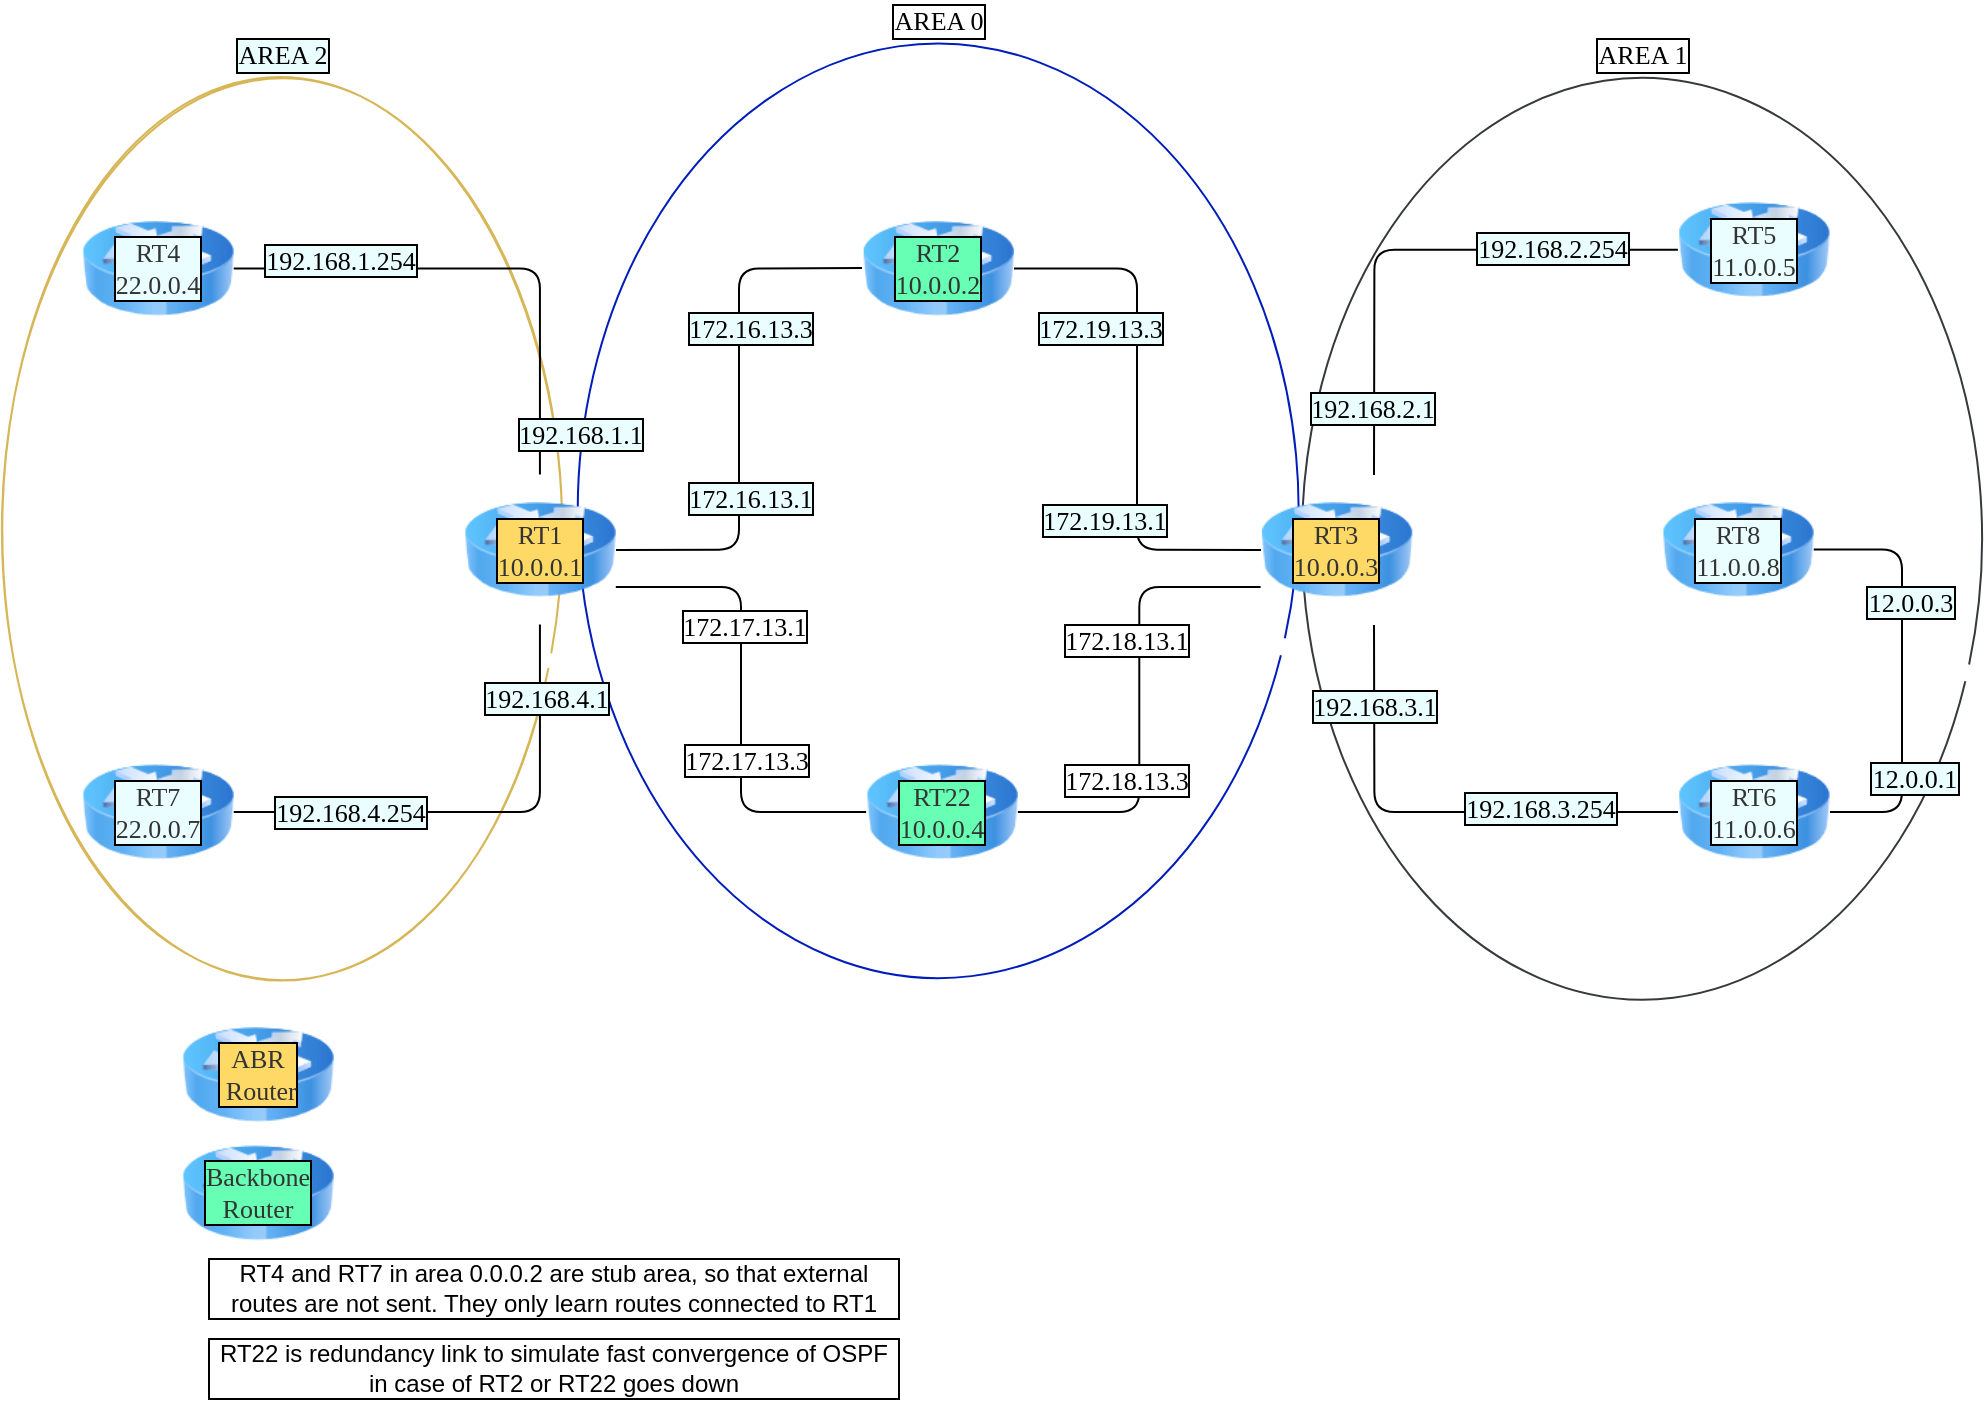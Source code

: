 <mxfile version="16.4.0" type="device"><diagram id="sknYTzCvkVmYRlzFnFaL" name="Page-1"><mxGraphModel dx="1280" dy="789" grid="1" gridSize="10" guides="1" tooltips="1" connect="1" arrows="1" fold="1" page="1" pageScale="1" pageWidth="1169" pageHeight="827" background="#ffffff" math="0" shadow="0"><root><mxCell id="0"/><mxCell id="1" parent="0"/><mxCell id="1-wrnnb3XlAdEwyxX-QI-50" value="AREA 2" style="verticalLabelPosition=top;verticalAlign=bottom;html=1;shape=mxgraph.basic.arc;startAngle=0.3;endAngle=0.294;labelBackgroundColor=#EBFEFF;labelBorderColor=default;fontFamily=Verdana;fontSize=13;fillColor=#fff2cc;strokeColor=#d6b656;strokeWidth=1;labelPosition=center;align=center;shadow=0;sketch=1;gradientColor=#3399FF;" parent="1" vertex="1"><mxGeometry x="90" y="150" width="280" height="451.3" as="geometry"/></mxCell><mxCell id="1-wrnnb3XlAdEwyxX-QI-51" value="&lt;font color=&quot;#000000&quot;&gt;AREA 0&lt;/font&gt;" style="verticalLabelPosition=top;verticalAlign=bottom;html=1;shape=mxgraph.basic.arc;startAngle=0.3;endAngle=0.294;labelBackgroundColor=none;labelBorderColor=default;fontFamily=Verdana;fontSize=13;fillColor=#0050ef;strokeColor=#001DBC;fontColor=#ffffff;labelPosition=center;align=center;" parent="1" vertex="1"><mxGeometry x="377.93" y="132.8" width="360.34" height="467.2" as="geometry"/></mxCell><mxCell id="1-wrnnb3XlAdEwyxX-QI-52" value="AREA 1" style="verticalLabelPosition=top;verticalAlign=bottom;html=1;shape=mxgraph.basic.arc;startAngle=0.3;endAngle=0.294;labelBackgroundColor=none;labelBorderColor=default;fontFamily=Verdana;fontSize=13;fillColor=#ffff88;strokeColor=#36393d;gradientColor=#C4FF8A;labelPosition=center;align=center;" parent="1" vertex="1"><mxGeometry x="740" y="150" width="340" height="460.79" as="geometry"/></mxCell><mxCell id="1-wrnnb3XlAdEwyxX-QI-8" value="RT7&lt;br&gt;22.0.0.7" style="image;html=1;image=img/lib/clip_art/networking/Router_Icon_128x128.png;sketch=0;fillColor=#f5f5f5;fontColor=#333333;strokeColor=default;fontSize=13;fontFamily=Verdana;whiteSpace=wrap;spacing=0;strokeWidth=0;backgroundOutline=0;comic=0;enumerate=0;metaEdit=0;fixDash=1;snapToPoint=1;fontStyle=0;verticalAlign=middle;labelPosition=center;verticalLabelPosition=middle;align=center;labelBorderColor=default;labelBackgroundColor=#EBFEFF;" parent="1" vertex="1"><mxGeometry x="130.008" y="479.488" width="75.862" height="74.961" as="geometry"/></mxCell><mxCell id="1-wrnnb3XlAdEwyxX-QI-9" value="RT4&lt;br&gt;22.0.0.4" style="image;html=1;image=img/lib/clip_art/networking/Router_Icon_128x128.png;sketch=0;fillColor=#f5f5f5;fontColor=#333333;strokeColor=default;fontSize=13;fontFamily=Verdana;whiteSpace=wrap;spacing=0;strokeWidth=0;backgroundOutline=0;comic=0;enumerate=0;metaEdit=0;fixDash=1;snapToPoint=1;fontStyle=0;verticalAlign=middle;labelPosition=center;verticalLabelPosition=middle;align=center;labelBorderColor=default;labelBackgroundColor=#EBFEFF;" parent="1" vertex="1"><mxGeometry x="130.004" y="207.756" width="75.862" height="74.961" as="geometry"/></mxCell><mxCell id="1-wrnnb3XlAdEwyxX-QI-10" value="RT1&lt;br style=&quot;font-size: 13px;&quot;&gt;10.0.0.1" style="image;html=1;image=img/lib/clip_art/networking/Router_Icon_128x128.png;sketch=0;fillColor=#f5f5f5;fontColor=#333333;strokeColor=default;fontSize=13;fontFamily=Verdana;whiteSpace=wrap;spacing=0;strokeWidth=0;backgroundOutline=0;comic=0;enumerate=0;metaEdit=0;fixDash=1;snapToPoint=1;fontStyle=0;verticalAlign=middle;align=center;labelPosition=center;verticalLabelPosition=middle;labelBorderColor=default;labelBackgroundColor=#FFD966;" parent="1" vertex="1"><mxGeometry x="321.034" y="348.307" width="75.862" height="74.961" as="geometry"/></mxCell><mxCell id="1-wrnnb3XlAdEwyxX-QI-28" style="edgeStyle=elbowEdgeStyle;rounded=1;orthogonalLoop=1;jettySize=auto;html=1;exitX=1;exitY=0.5;exitDx=0;exitDy=0;entryX=0.5;entryY=1;entryDx=0;entryDy=0;startArrow=none;startFill=0;endArrow=none;endFill=0;fontFamily=Verdana;fontSize=13;fontStyle=0;spacing=0;verticalAlign=middle;labelBorderColor=default;labelBackgroundColor=#EBFEFF;" parent="1" source="1-wrnnb3XlAdEwyxX-QI-8" target="1-wrnnb3XlAdEwyxX-QI-10" edge="1"><mxGeometry relative="1" as="geometry"><Array as="points"><mxPoint x="358.966" y="470.118"/></Array></mxGeometry></mxCell><mxCell id="1-wrnnb3XlAdEwyxX-QI-38" value="192.168.4.254" style="edgeLabel;html=1;align=center;verticalAlign=middle;resizable=0;points=[];fontSize=13;fontFamily=Verdana;fontStyle=0;labelBorderColor=default;labelBackgroundColor=#EBFEFF;" parent="1-wrnnb3XlAdEwyxX-QI-28" vertex="1" connectable="0"><mxGeometry x="-0.535" relative="1" as="geometry"><mxPoint as="offset"/></mxGeometry></mxCell><mxCell id="1-wrnnb3XlAdEwyxX-QI-39" value="192.168.4.1" style="edgeLabel;html=1;align=center;verticalAlign=middle;resizable=0;points=[];fontSize=13;fontFamily=Verdana;fontStyle=0;labelBorderColor=default;labelBackgroundColor=#EBFEFF;" parent="1-wrnnb3XlAdEwyxX-QI-28" vertex="1" connectable="0"><mxGeometry x="0.705" y="-3" relative="1" as="geometry"><mxPoint as="offset"/></mxGeometry></mxCell><mxCell id="1-wrnnb3XlAdEwyxX-QI-25" style="edgeStyle=elbowEdgeStyle;rounded=1;orthogonalLoop=1;jettySize=auto;html=1;exitX=1;exitY=0.5;exitDx=0;exitDy=0;startArrow=none;startFill=0;endArrow=none;endFill=0;entryX=0.5;entryY=0;entryDx=0;entryDy=0;fontFamily=Verdana;fontSize=13;fontStyle=0;spacing=0;verticalAlign=middle;labelBorderColor=default;labelBackgroundColor=#EBFEFF;" parent="1" source="1-wrnnb3XlAdEwyxX-QI-9" target="1-wrnnb3XlAdEwyxX-QI-10" edge="1"><mxGeometry relative="1" as="geometry"><Array as="points"><mxPoint x="358.966" y="320.197"/></Array></mxGeometry></mxCell><mxCell id="1-wrnnb3XlAdEwyxX-QI-26" value="192.168.1.254" style="edgeLabel;html=1;align=center;verticalAlign=middle;resizable=0;points=[];fontFamily=Verdana;fontSize=13;fontStyle=0;spacing=0;labelBorderColor=default;labelBackgroundColor=#EBFEFF;" parent="1-wrnnb3XlAdEwyxX-QI-25" vertex="1" connectable="0"><mxGeometry x="-0.243" y="-1" relative="1" as="geometry"><mxPoint x="-44" y="-5" as="offset"/></mxGeometry></mxCell><mxCell id="1-wrnnb3XlAdEwyxX-QI-27" value="192.168.1.1" style="edgeLabel;html=1;align=center;verticalAlign=middle;resizable=0;points=[];fontFamily=Verdana;fontSize=13;fontStyle=0;spacing=0;labelBorderColor=default;labelBackgroundColor=#EBFEFF;" parent="1-wrnnb3XlAdEwyxX-QI-25" vertex="1" connectable="0"><mxGeometry x="0.643" y="4" relative="1" as="geometry"><mxPoint x="16" y="25" as="offset"/></mxGeometry></mxCell><mxCell id="1-wrnnb3XlAdEwyxX-QI-11" value="RT2&lt;br style=&quot;font-size: 13px;&quot;&gt;10.0.0.2" style="image;html=1;image=img/lib/clip_art/networking/Router_Icon_128x128.png;sketch=0;fillColor=#f5f5f5;fontColor=#333333;strokeColor=default;fontSize=13;fontFamily=Verdana;whiteSpace=wrap;spacing=0;strokeWidth=0;backgroundOutline=0;comic=0;enumerate=0;metaEdit=0;fixDash=1;snapToPoint=1;fontStyle=0;verticalAlign=middle;labelPosition=center;verticalLabelPosition=middle;align=center;labelBorderColor=default;labelBackgroundColor=#66FFB3;" parent="1" vertex="1"><mxGeometry x="520.172" y="207.756" width="75.862" height="74.961" as="geometry"/></mxCell><mxCell id="1-wrnnb3XlAdEwyxX-QI-29" style="edgeStyle=elbowEdgeStyle;rounded=1;orthogonalLoop=1;jettySize=auto;html=1;startArrow=none;startFill=0;endArrow=none;endFill=0;fontFamily=Verdana;fontSize=13;fontStyle=0;spacing=0;verticalAlign=middle;labelBorderColor=default;labelBackgroundColor=#EBFEFF;" parent="1" source="1-wrnnb3XlAdEwyxX-QI-10" target="1-wrnnb3XlAdEwyxX-QI-11" edge="1"><mxGeometry relative="1" as="geometry"/></mxCell><mxCell id="1-wrnnb3XlAdEwyxX-QI-42" value="172.16.13.1" style="edgeLabel;html=1;align=center;verticalAlign=middle;resizable=0;points=[];fontSize=13;fontFamily=Verdana;fontStyle=0;labelBorderColor=default;labelBackgroundColor=#EBFEFF;" parent="1-wrnnb3XlAdEwyxX-QI-29" vertex="1" connectable="0"><mxGeometry x="-0.345" y="2" relative="1" as="geometry"><mxPoint x="7" y="-1" as="offset"/></mxGeometry></mxCell><mxCell id="1-wrnnb3XlAdEwyxX-QI-43" value="172.16.13.3" style="edgeLabel;html=1;align=center;verticalAlign=middle;resizable=0;points=[];fontSize=13;fontFamily=Verdana;fontStyle=0;labelBorderColor=default;labelBackgroundColor=#EBFEFF;" parent="1-wrnnb3XlAdEwyxX-QI-29" vertex="1" connectable="0"><mxGeometry x="0.709" y="2" relative="1" as="geometry"><mxPoint x="-18" y="32" as="offset"/></mxGeometry></mxCell><mxCell id="1-wrnnb3XlAdEwyxX-QI-12" value="RT3&lt;br style=&quot;font-size: 13px;&quot;&gt;10.0.0.3" style="image;html=1;image=img/lib/clip_art/networking/Router_Icon_128x128.png;sketch=0;fillColor=#f5f5f5;fontColor=#333333;strokeColor=default;fontSize=13;fontFamily=Verdana;whiteSpace=wrap;spacing=0;strokeWidth=0;backgroundOutline=0;comic=0;enumerate=0;metaEdit=0;fixDash=1;snapToPoint=1;fontStyle=0;imageBackground=none;verticalAlign=middle;labelPosition=center;verticalLabelPosition=middle;align=center;labelBorderColor=default;labelBackgroundColor=#FFD966;" parent="1" vertex="1"><mxGeometry x="719.31" y="348.307" width="75.862" height="74.961" as="geometry"/></mxCell><mxCell id="1-wrnnb3XlAdEwyxX-QI-30" style="edgeStyle=elbowEdgeStyle;rounded=1;orthogonalLoop=1;jettySize=auto;html=1;exitX=1;exitY=0.5;exitDx=0;exitDy=0;startArrow=none;startFill=0;endArrow=none;endFill=0;fontFamily=Verdana;fontSize=13;fontStyle=0;spacing=0;verticalAlign=middle;labelBorderColor=default;labelBackgroundColor=#EBFEFF;" parent="1" source="1-wrnnb3XlAdEwyxX-QI-11" target="1-wrnnb3XlAdEwyxX-QI-12" edge="1"><mxGeometry relative="1" as="geometry"/></mxCell><mxCell id="1-wrnnb3XlAdEwyxX-QI-44" value="172.19.13.3" style="edgeLabel;html=1;align=center;verticalAlign=middle;resizable=0;points=[];fontSize=13;fontFamily=Verdana;fontStyle=0;labelBorderColor=default;labelBackgroundColor=#EBFEFF;" parent="1-wrnnb3XlAdEwyxX-QI-30" vertex="1" connectable="0"><mxGeometry x="-0.675" y="2" relative="1" as="geometry"><mxPoint y="32" as="offset"/></mxGeometry></mxCell><mxCell id="1-wrnnb3XlAdEwyxX-QI-45" value="172.19.13.1" style="edgeLabel;html=1;align=center;verticalAlign=middle;resizable=0;points=[];fontSize=13;fontFamily=Verdana;fontStyle=0;labelBorderColor=default;labelBackgroundColor=#EBFEFF;" parent="1-wrnnb3XlAdEwyxX-QI-30" vertex="1" connectable="0"><mxGeometry x="0.795" y="-1" relative="1" as="geometry"><mxPoint x="-52" y="-16" as="offset"/></mxGeometry></mxCell><mxCell id="1-wrnnb3XlAdEwyxX-QI-13" value="RT5&lt;br&gt;11.0.0.5" style="image;html=1;image=img/lib/clip_art/networking/Router_Icon_128x128.png;sketch=0;fillColor=#f5f5f5;fontColor=#333333;strokeColor=default;fontSize=13;fontFamily=Verdana;whiteSpace=wrap;spacing=0;strokeWidth=0;backgroundOutline=0;comic=0;enumerate=0;metaEdit=0;fixDash=1;snapToPoint=1;fontStyle=0;verticalAlign=middle;labelPosition=center;verticalLabelPosition=middle;align=center;labelBorderColor=default;labelBackgroundColor=#EBFEFF;" parent="1" vertex="1"><mxGeometry x="927.931" y="198.386" width="75.862" height="74.961" as="geometry"/></mxCell><mxCell id="1-wrnnb3XlAdEwyxX-QI-32" style="edgeStyle=elbowEdgeStyle;rounded=1;orthogonalLoop=1;jettySize=auto;html=1;entryX=0;entryY=0.5;entryDx=0;entryDy=0;startArrow=none;startFill=0;endArrow=none;endFill=0;fontFamily=Verdana;fontSize=13;fontStyle=0;spacing=0;verticalAlign=middle;labelBorderColor=default;labelBackgroundColor=#EBFEFF;" parent="1" source="1-wrnnb3XlAdEwyxX-QI-12" target="1-wrnnb3XlAdEwyxX-QI-13" edge="1"><mxGeometry relative="1" as="geometry"><Array as="points"><mxPoint x="776.207" y="310.827"/></Array></mxGeometry></mxCell><mxCell id="1-wrnnb3XlAdEwyxX-QI-36" value="192.168.2.254" style="edgeLabel;html=1;align=center;verticalAlign=middle;resizable=0;points=[];fontSize=13;fontFamily=Verdana;fontStyle=0;labelBorderColor=default;labelBackgroundColor=#EBFEFF;" parent="1-wrnnb3XlAdEwyxX-QI-32" vertex="1" connectable="0"><mxGeometry x="0.52" y="1" relative="1" as="geometry"><mxPoint as="offset"/></mxGeometry></mxCell><mxCell id="1-wrnnb3XlAdEwyxX-QI-41" value="192.168.2.1" style="edgeLabel;html=1;align=center;verticalAlign=middle;resizable=0;points=[];fontSize=13;fontFamily=Verdana;fontStyle=0;labelBorderColor=default;labelBackgroundColor=#EBFEFF;" parent="1-wrnnb3XlAdEwyxX-QI-32" vertex="1" connectable="0"><mxGeometry x="-0.746" y="1" relative="1" as="geometry"><mxPoint as="offset"/></mxGeometry></mxCell><mxCell id="1-wrnnb3XlAdEwyxX-QI-14" value="RT6&lt;br&gt;11.0.0.6" style="image;html=1;image=img/lib/clip_art/networking/Router_Icon_128x128.png;sketch=0;fillColor=#f5f5f5;fontColor=#333333;strokeColor=default;fontSize=13;fontFamily=Verdana;whiteSpace=wrap;spacing=0;strokeWidth=0;backgroundOutline=0;comic=0;enumerate=0;metaEdit=0;fixDash=1;snapToPoint=1;fontStyle=0;verticalAlign=middle;labelPosition=center;verticalLabelPosition=middle;align=center;labelBorderColor=default;labelBackgroundColor=#EBFEFF;" parent="1" vertex="1"><mxGeometry x="927.931" y="479.488" width="75.862" height="74.961" as="geometry"/></mxCell><mxCell id="1-wrnnb3XlAdEwyxX-QI-33" style="edgeStyle=elbowEdgeStyle;rounded=1;orthogonalLoop=1;jettySize=auto;html=1;startArrow=none;startFill=0;endArrow=none;endFill=0;fontFamily=Verdana;fontSize=13;fontStyle=0;spacing=0;verticalAlign=middle;labelBorderColor=default;labelBackgroundColor=#EBFEFF;" parent="1" source="1-wrnnb3XlAdEwyxX-QI-12" target="1-wrnnb3XlAdEwyxX-QI-14" edge="1"><mxGeometry relative="1" as="geometry"><Array as="points"><mxPoint x="776.207" y="432.638"/></Array></mxGeometry></mxCell><mxCell id="1-wrnnb3XlAdEwyxX-QI-37" value="192.168.3.254" style="edgeLabel;html=1;align=center;verticalAlign=middle;resizable=0;points=[];fontSize=13;fontFamily=Verdana;fontStyle=0;labelBorderColor=default;labelBackgroundColor=#EBFEFF;" parent="1-wrnnb3XlAdEwyxX-QI-33" vertex="1" connectable="0"><mxGeometry x="0.446" y="2" relative="1" as="geometry"><mxPoint x="-1" as="offset"/></mxGeometry></mxCell><mxCell id="1-wrnnb3XlAdEwyxX-QI-40" value="192.168.3.1" style="edgeLabel;html=1;align=center;verticalAlign=middle;resizable=0;points=[];fontSize=13;fontFamily=Verdana;fontStyle=0;labelBorderColor=default;labelBackgroundColor=#EBFEFF;" parent="1-wrnnb3XlAdEwyxX-QI-33" vertex="1" connectable="0"><mxGeometry x="-0.67" relative="1" as="geometry"><mxPoint as="offset"/></mxGeometry></mxCell><mxCell id="1-wrnnb3XlAdEwyxX-QI-15" value="RT8&lt;br&gt;11.0.0.8" style="image;html=1;image=img/lib/clip_art/networking/Router_Icon_128x128.png;sketch=0;fillColor=#f5f5f5;fontColor=#333333;strokeColor=default;fontSize=13;fontFamily=Verdana;whiteSpace=wrap;spacing=0;strokeWidth=0;backgroundOutline=0;comic=0;enumerate=0;metaEdit=0;fixDash=1;snapToPoint=1;fontStyle=0;verticalAlign=middle;labelPosition=center;verticalLabelPosition=middle;align=center;labelBorderColor=default;labelBackgroundColor=#EBFEFF;" parent="1" vertex="1"><mxGeometry x="920.0" y="348.309" width="75.862" height="74.961" as="geometry"/></mxCell><mxCell id="1-wrnnb3XlAdEwyxX-QI-34" style="edgeStyle=elbowEdgeStyle;rounded=1;orthogonalLoop=1;jettySize=auto;html=1;entryX=1;entryY=0.5;entryDx=0;entryDy=0;startArrow=none;startFill=0;endArrow=none;endFill=0;fontFamily=Verdana;fontSize=13;fontStyle=0;spacing=0;verticalAlign=middle;labelBorderColor=default;labelBackgroundColor=#EBFEFF;" parent="1" source="1-wrnnb3XlAdEwyxX-QI-14" target="1-wrnnb3XlAdEwyxX-QI-15" edge="1"><mxGeometry relative="1" as="geometry"><mxPoint x="1015.172" y="516.969" as="sourcePoint"/><Array as="points"><mxPoint x="1040" y="440"/><mxPoint x="1062.586" y="573.189"/><mxPoint x="797.069" y="685.63"/></Array></mxGeometry></mxCell><mxCell id="1-wrnnb3XlAdEwyxX-QI-46" value="12.0.0.1" style="edgeLabel;html=1;align=center;verticalAlign=middle;resizable=0;points=[];fontSize=13;fontFamily=Verdana;labelBorderColor=default;labelBackgroundColor=#EBFEFF;" parent="1-wrnnb3XlAdEwyxX-QI-34" vertex="1" connectable="0"><mxGeometry x="-0.814" y="1" relative="1" as="geometry"><mxPoint x="22" y="-16" as="offset"/></mxGeometry></mxCell><mxCell id="1-wrnnb3XlAdEwyxX-QI-47" value="12.0.0.3" style="edgeLabel;html=1;align=center;verticalAlign=middle;resizable=0;points=[];fontSize=13;fontFamily=Verdana;labelBorderColor=default;labelBackgroundColor=#EBFEFF;" parent="1-wrnnb3XlAdEwyxX-QI-34" vertex="1" connectable="0"><mxGeometry x="0.379" y="-4" relative="1" as="geometry"><mxPoint y="4" as="offset"/></mxGeometry></mxCell><mxCell id="0QhvrYi0-0jKNDPwBNnM-3" style="edgeStyle=orthogonalEdgeStyle;orthogonalLoop=1;jettySize=auto;html=1;exitX=1;exitY=0.5;exitDx=0;exitDy=0;entryX=0;entryY=0.75;entryDx=0;entryDy=0;endArrow=none;endFill=0;rounded=1;" parent="1" source="0QhvrYi0-0jKNDPwBNnM-1" target="1-wrnnb3XlAdEwyxX-QI-12" edge="1"><mxGeometry relative="1" as="geometry"/></mxCell><mxCell id="0QhvrYi0-0jKNDPwBNnM-2" style="edgeStyle=orthogonalEdgeStyle;orthogonalLoop=1;jettySize=auto;html=1;exitX=0;exitY=0.5;exitDx=0;exitDy=0;entryX=1;entryY=0.75;entryDx=0;entryDy=0;endArrow=none;endFill=0;rounded=1;" parent="1" source="0QhvrYi0-0jKNDPwBNnM-1" target="1-wrnnb3XlAdEwyxX-QI-10" edge="1"><mxGeometry relative="1" as="geometry"/></mxCell><mxCell id="0QhvrYi0-0jKNDPwBNnM-4" value="172.17.13.1" style="edgeLabel;html=1;align=center;verticalAlign=middle;resizable=0;points=[];fontFamily=Verdana;fontSize=13;labelBorderColor=default;" parent="0QhvrYi0-0jKNDPwBNnM-2" vertex="1" connectable="0"><mxGeometry x="0.591" y="3" relative="1" as="geometry"><mxPoint x="15" y="16" as="offset"/></mxGeometry></mxCell><mxCell id="0QhvrYi0-0jKNDPwBNnM-5" value="172.17.13.3" style="edgeLabel;html=1;align=center;verticalAlign=middle;resizable=0;points=[];fontFamily=Verdana;fontSize=13;labelBorderColor=default;" parent="0QhvrYi0-0jKNDPwBNnM-2" vertex="1" connectable="0"><mxGeometry x="0.591" y="3" relative="1" as="geometry"><mxPoint x="16" y="83" as="offset"/></mxGeometry></mxCell><mxCell id="0QhvrYi0-0jKNDPwBNnM-6" value="172.18.13.1" style="edgeLabel;html=1;align=center;verticalAlign=middle;resizable=0;points=[];fontFamily=Verdana;fontSize=13;labelBorderColor=default;" parent="0QhvrYi0-0jKNDPwBNnM-2" vertex="1" connectable="0"><mxGeometry x="0.591" y="3" relative="1" as="geometry"><mxPoint x="206" y="23" as="offset"/></mxGeometry></mxCell><mxCell id="0QhvrYi0-0jKNDPwBNnM-7" value="172.18.13.3" style="edgeLabel;html=1;align=center;verticalAlign=middle;resizable=0;points=[];fontFamily=Verdana;fontSize=13;labelBorderColor=default;" parent="0QhvrYi0-0jKNDPwBNnM-2" vertex="1" connectable="0"><mxGeometry x="0.591" y="3" relative="1" as="geometry"><mxPoint x="206" y="93" as="offset"/></mxGeometry></mxCell><mxCell id="0QhvrYi0-0jKNDPwBNnM-1" value="RT22&lt;br style=&quot;font-size: 13px&quot;&gt;10.0.0.4" style="image;html=1;image=img/lib/clip_art/networking/Router_Icon_128x128.png;sketch=0;fillColor=#f5f5f5;fontColor=#333333;strokeColor=default;fontSize=13;fontFamily=Verdana;whiteSpace=wrap;spacing=0;strokeWidth=0;backgroundOutline=0;comic=0;enumerate=0;metaEdit=0;fixDash=1;snapToPoint=1;fontStyle=0;verticalAlign=middle;labelPosition=center;verticalLabelPosition=middle;align=center;labelBorderColor=default;labelBackgroundColor=#66FFB3;" parent="1" vertex="1"><mxGeometry x="522.072" y="479.486" width="75.862" height="74.961" as="geometry"/></mxCell><mxCell id="tWQro1e0gUqb8IQQtBnc-14" value="ABR&lt;br&gt;&amp;nbsp;Router" style="image;html=1;image=img/lib/clip_art/networking/Router_Icon_128x128.png;sketch=0;fillColor=#f5f5f5;fontColor=#333333;strokeColor=default;fontSize=13;fontFamily=Verdana;whiteSpace=wrap;spacing=0;strokeWidth=0;backgroundOutline=0;comic=0;enumerate=0;metaEdit=0;fixDash=1;snapToPoint=1;fontStyle=0;imageBackground=none;verticalAlign=middle;labelPosition=center;verticalLabelPosition=middle;align=center;labelBorderColor=default;labelBackgroundColor=#FFD966;" parent="1" vertex="1"><mxGeometry x="180.0" y="610.787" width="75.862" height="74.961" as="geometry"/></mxCell><mxCell id="tWQro1e0gUqb8IQQtBnc-15" value="Backbone&lt;br&gt;Router" style="image;html=1;image=img/lib/clip_art/networking/Router_Icon_128x128.png;sketch=0;fillColor=#f5f5f5;fontColor=#333333;strokeColor=default;fontSize=13;fontFamily=Verdana;whiteSpace=wrap;spacing=0;strokeWidth=0;backgroundOutline=0;comic=0;enumerate=0;metaEdit=0;fixDash=1;snapToPoint=1;fontStyle=0;verticalAlign=middle;labelPosition=center;verticalLabelPosition=middle;align=center;labelBorderColor=default;labelBackgroundColor=#66FFB3;" parent="1" vertex="1"><mxGeometry x="180.002" y="669.996" width="75.862" height="74.961" as="geometry"/></mxCell><mxCell id="QQyIZts66oir4xuARNyz-6" value="RT22 is redundancy link to simulate fast convergence of OSPF in case of RT2 or RT22 goes down" style="text;html=1;strokeColor=none;fillColor=none;align=center;verticalAlign=middle;whiteSpace=wrap;rounded=0;labelBorderColor=default;" vertex="1" parent="1"><mxGeometry x="192" y="780" width="348" height="30" as="geometry"/></mxCell><mxCell id="QQyIZts66oir4xuARNyz-9" value="RT4 and RT7 in area 0.0.0.2 are stub area, so that external routes are not sent. They only learn routes connected to RT1" style="text;html=1;strokeColor=none;fillColor=none;align=center;verticalAlign=middle;whiteSpace=wrap;rounded=0;labelBorderColor=default;" vertex="1" parent="1"><mxGeometry x="192" y="740" width="348" height="30" as="geometry"/></mxCell></root></mxGraphModel></diagram></mxfile>